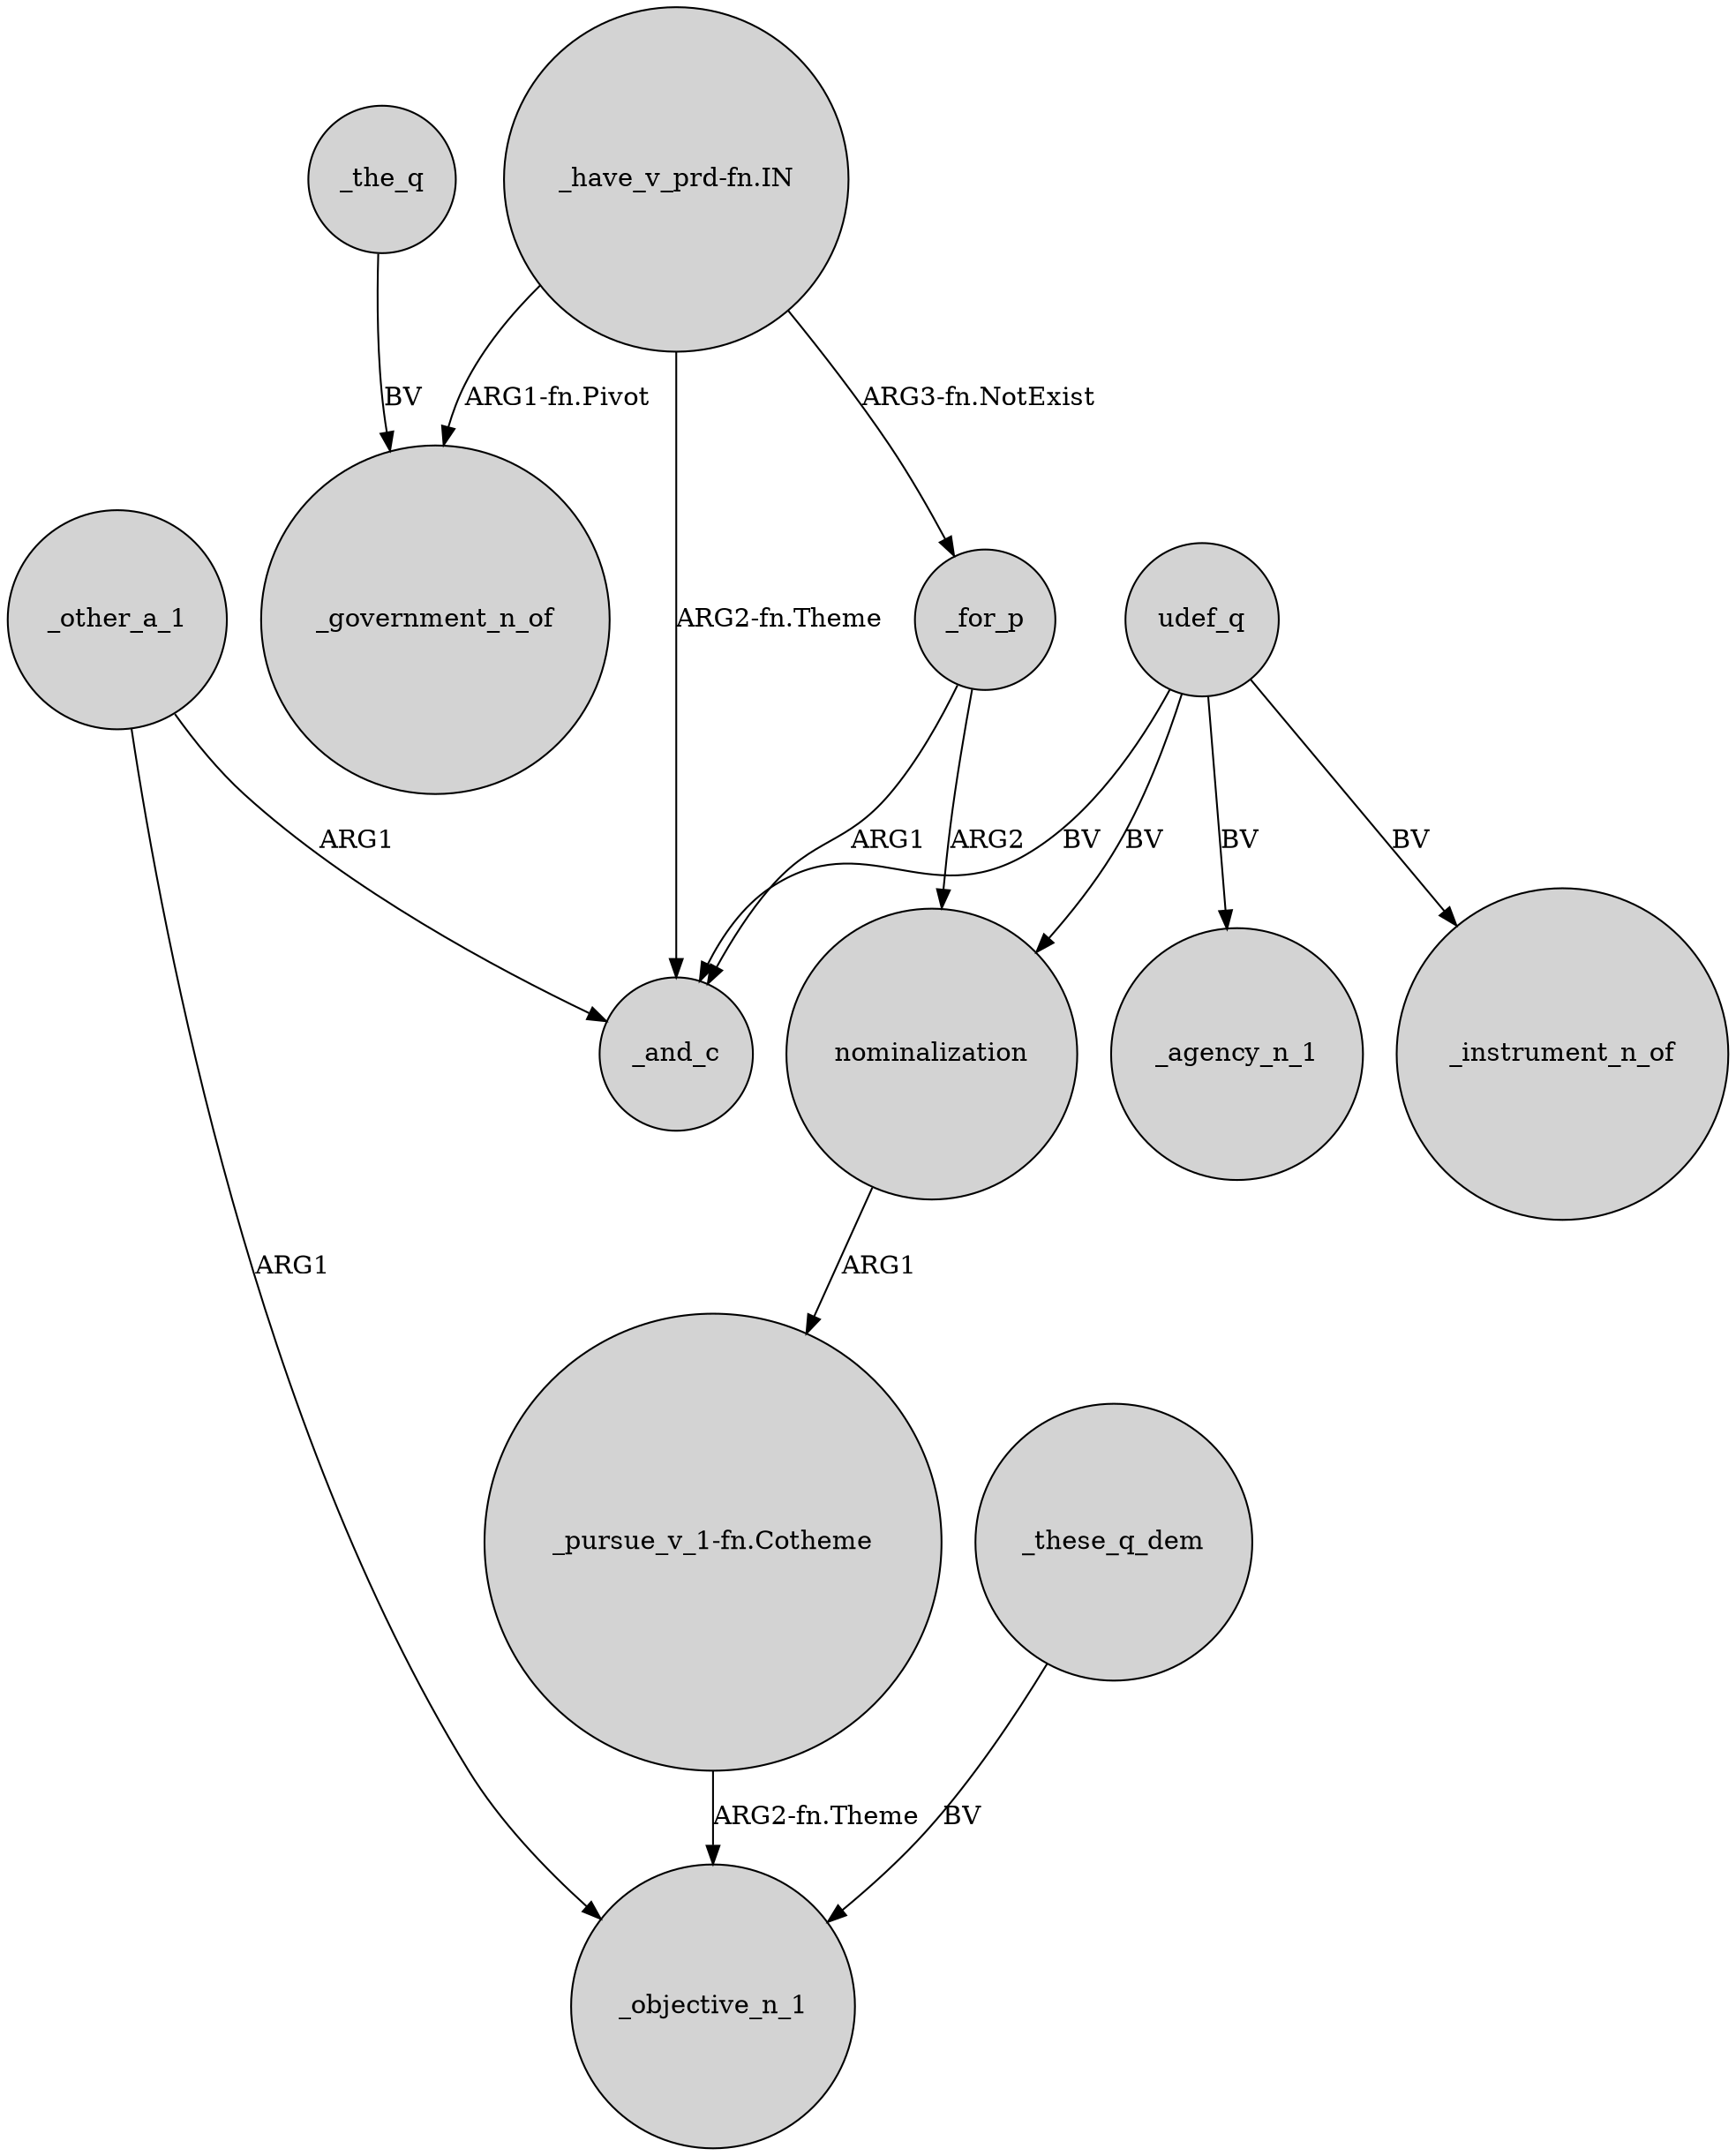 digraph {
	node [shape=circle style=filled]
	_other_a_1 -> _and_c [label=ARG1]
	_the_q -> _government_n_of [label=BV]
	_for_p -> nominalization [label=ARG2]
	_other_a_1 -> _objective_n_1 [label=ARG1]
	nominalization -> "_pursue_v_1-fn.Cotheme" [label=ARG1]
	"_have_v_prd-fn.IN" -> _government_n_of [label="ARG1-fn.Pivot"]
	udef_q -> _instrument_n_of [label=BV]
	_these_q_dem -> _objective_n_1 [label=BV]
	"_have_v_prd-fn.IN" -> _for_p [label="ARG3-fn.NotExist"]
	udef_q -> _and_c [label=BV]
	"_have_v_prd-fn.IN" -> _and_c [label="ARG2-fn.Theme"]
	"_pursue_v_1-fn.Cotheme" -> _objective_n_1 [label="ARG2-fn.Theme"]
	udef_q -> nominalization [label=BV]
	udef_q -> _agency_n_1 [label=BV]
	_for_p -> _and_c [label=ARG1]
}
